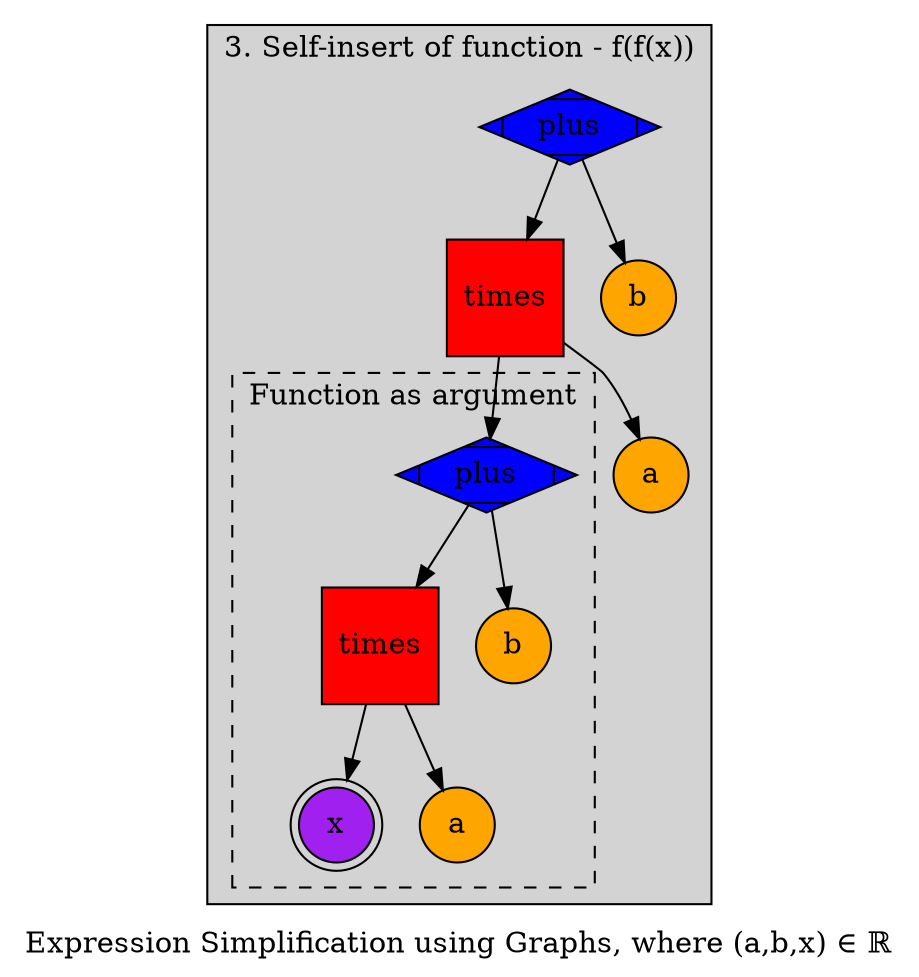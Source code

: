 digraph exp_graph{
    label = "Expression Simplification using Graphs, where (a,b,x) ∈ ℝ";
    shape = "rectangle";
    style = "filled";
    
    subgraph cluster_expression2 {
        label = "3. Self-insert of function - f(f(x))";

        plus2 [label="plus" shape="Mdiamond" style="filled" fillcolor="blue"];
        plus2n [label="plus" shape="Mdiamond" style="filled" fillcolor="blue"];
        times2 [label="times" shape="square" style="filled" fillcolor="red"];
        times2n [label="times" shape="square" style="filled" fillcolor="red"];
        #power2 [shape="pentagon" style="filled" fillcolor="green"];
        #x2 [label="x" shape="doublecircle" style="filled" fillcolor="purple"];
        x2n [label="x" shape="doublecircle" style="filled" fillcolor="purple"];
        a2 [label="a" shape="circle" style="filled" fillcolor="orange"];
        a2n [label="a" shape="circle" style="filled" fillcolor="orange"];
        b2 [label="b" shape="circle" style="filled" fillcolor="orange"];
        b2n [label="b" shape="circle" style="filled" fillcolor="orange"];

        plus2 -> times2;
        plus2 -> b2;
        times2 -> a2;

        times2 -> plus2n;

        subgraph cluster_arg {
            label = "Function as argument";
            style = "dashed";

            plus2n -> times2n;
            plus2n -> b2n;
            times2n -> a2n;
            times2n -> x2n;
        }
    }
}
